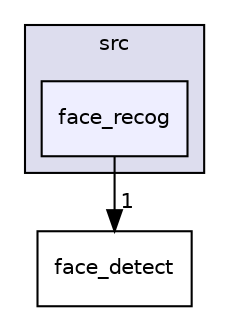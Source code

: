 digraph "src/face_recog" {
  compound=true
  node [ fontsize="10", fontname="Helvetica"];
  edge [ labelfontsize="10", labelfontname="Helvetica"];
  subgraph clusterdir_68267d1309a1af8e8297ef4c3efbcdba {
    graph [ bgcolor="#ddddee", pencolor="black", label="src" fontname="Helvetica", fontsize="10", URL="dir_68267d1309a1af8e8297ef4c3efbcdba.html"]
  dir_090582738180e3eccc3eca1f0e0ef9a5 [shape=box, label="face_recog", style="filled", fillcolor="#eeeeff", pencolor="black", URL="dir_090582738180e3eccc3eca1f0e0ef9a5.html"];
  }
  dir_e7988bd2c3e692429a3da42e3b939d43 [shape=box label="face_detect" URL="dir_e7988bd2c3e692429a3da42e3b939d43.html"];
  dir_090582738180e3eccc3eca1f0e0ef9a5->dir_e7988bd2c3e692429a3da42e3b939d43 [headlabel="1", labeldistance=1.5 headhref="dir_000002_000001.html"];
}
